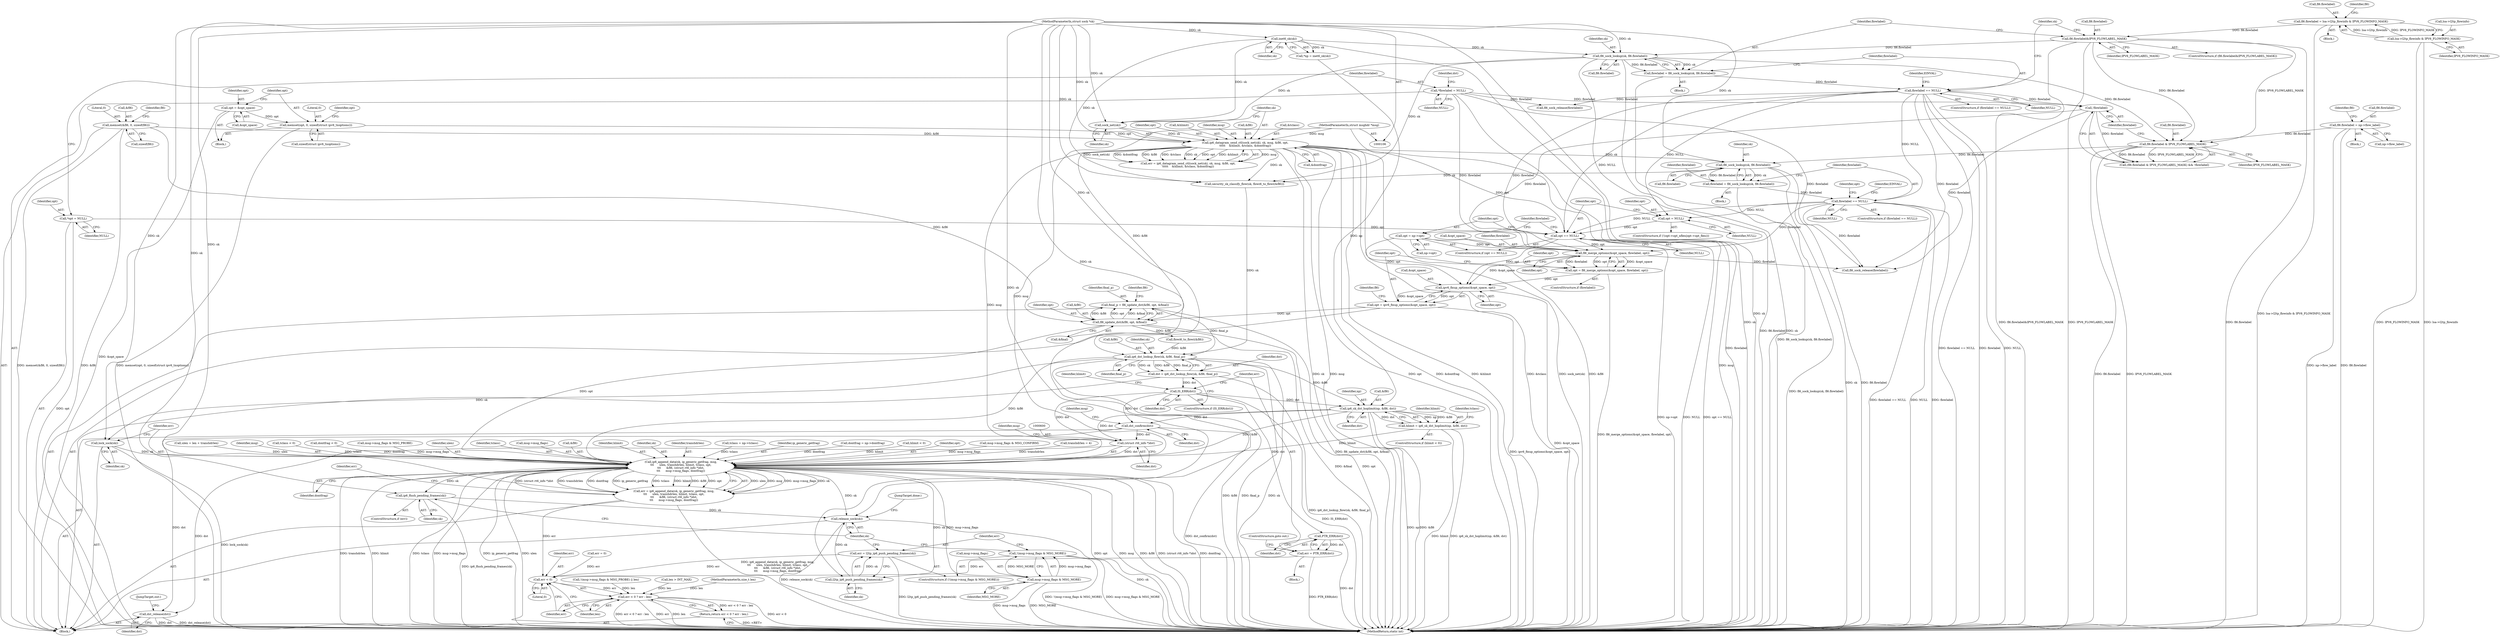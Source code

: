 digraph "0_linux_45f6fad84cc305103b28d73482b344d7f5b76f39_19@API" {
"1000487" [label="(Call,final_p = fl6_update_dst(&fl6, opt, &final))"];
"1000489" [label="(Call,fl6_update_dst(&fl6, opt, &final))"];
"1000181" [label="(Call,memset(&fl6, 0, sizeof(fl6)))"];
"1000357" [label="(Call,ip6_datagram_send_ctl(sock_net(sk), sk, msg, &fl6, opt,\n\t\t\t\t\t    &hlimit, &tclass, &dontfrag))"];
"1000358" [label="(Call,sock_net(sk))"];
"1000118" [label="(Call,inet6_sk(sk))"];
"1000107" [label="(MethodParameterIn,struct sock *sk)"];
"1000246" [label="(Call,fl6_sock_lookup(sk, fl6.flowlabel))"];
"1000238" [label="(Call,fl6.flowlabel&IPV6_FLOWLABEL_MASK)"];
"1000228" [label="(Call,fl6.flowlabel = lsa->l2tp_flowinfo & IPV6_FLOWINFO_MASK)"];
"1000232" [label="(Call,lsa->l2tp_flowinfo & IPV6_FLOWINFO_MASK)"];
"1000108" [label="(MethodParameterIn,struct msghdr *msg)"];
"1000344" [label="(Call,memset(opt, 0, sizeof(struct ipv6_txoptions)))"];
"1000340" [label="(Call,opt = &opt_space)"];
"1000434" [label="(Call,opt = ipv6_fixup_options(&opt_space, opt))"];
"1000436" [label="(Call,ipv6_fixup_options(&opt_space, opt))"];
"1000429" [label="(Call,fl6_merge_options(&opt_space, flowlabel, opt))"];
"1000125" [label="(Call,*flowlabel = NULL)"];
"1000252" [label="(Call,flowlabel == NULL)"];
"1000244" [label="(Call,flowlabel = fl6_sock_lookup(sk, fl6.flowlabel))"];
"1000387" [label="(Call,!flowlabel)"];
"1000398" [label="(Call,flowlabel == NULL)"];
"1000390" [label="(Call,flowlabel = fl6_sock_lookup(sk, fl6.flowlabel))"];
"1000392" [label="(Call,fl6_sock_lookup(sk, fl6.flowlabel))"];
"1000382" [label="(Call,fl6.flowlabel & IPV6_FLOWLABEL_MASK)"];
"1000315" [label="(Call,fl6.flowlabel = np->flow_label)"];
"1000417" [label="(Call,opt == NULL)"];
"1000413" [label="(Call,opt = NULL)"];
"1000121" [label="(Call,*opt = NULL)"];
"1000420" [label="(Call,opt = np->opt)"];
"1000427" [label="(Call,opt = fl6_merge_options(&opt_space, flowlabel, opt))"];
"1000533" [label="(Call,ip6_dst_lookup_flow(sk, &fl6, final_p))"];
"1000531" [label="(Call,dst = ip6_dst_lookup_flow(sk, &fl6, final_p))"];
"1000539" [label="(Call,IS_ERR(dst))"];
"1000544" [label="(Call,PTR_ERR(dst))"];
"1000542" [label="(Call,err = PTR_ERR(dst))"];
"1000632" [label="(Call,err < 0)"];
"1000631" [label="(Call,err < 0 ? err : len)"];
"1000630" [label="(Return,return err < 0 ? err : len;)"];
"1000553" [label="(Call,ip6_sk_dst_hoplimit(np, &fl6, dst))"];
"1000551" [label="(Call,hlimit = ip6_sk_dst_hoplimit(np, &fl6, dst))"];
"1000588" [label="(Call,ip6_append_data(sk, ip_generic_getfrag, msg,\n\t\t\t      ulen, transhdrlen, hlimit, tclass, opt,\n\t\t\t      &fl6, (struct rt6_info *)dst,\n\t\t\t      msg->msg_flags, dontfrag))"];
"1000586" [label="(Call,err = ip6_append_data(sk, ip_generic_getfrag, msg,\n\t\t\t      ulen, transhdrlen, hlimit, tclass, opt,\n\t\t\t      &fl6, (struct rt6_info *)dst,\n\t\t\t      msg->msg_flags, dontfrag))"];
"1000608" [label="(Call,ip6_flush_pending_frames(sk))"];
"1000622" [label="(Call,release_sock(sk))"];
"1000613" [label="(Call,msg->msg_flags & MSG_MORE)"];
"1000612" [label="(Call,!(msg->msg_flags & MSG_MORE))"];
"1000620" [label="(Call,l2tp_ip6_push_pending_frames(sk))"];
"1000618" [label="(Call,err = l2tp_ip6_push_pending_frames(sk))"];
"1000599" [label="(Call,(struct rt6_info *)dst)"];
"1000625" [label="(Call,dst_release(dst))"];
"1000638" [label="(Call,dst_confirm(dst))"];
"1000584" [label="(Call,lock_sock(sk))"];
"1000251" [label="(ControlStructure,if (flowlabel == NULL))"];
"1000388" [label="(Identifier,flowlabel)"];
"1000632" [label="(Call,err < 0)"];
"1000391" [label="(Identifier,flowlabel)"];
"1000488" [label="(Identifier,final_p)"];
"1000386" [label="(Identifier,IPV6_FLOWLABEL_MASK)"];
"1000184" [label="(Literal,0)"];
"1000490" [label="(Call,&fl6)"];
"1000359" [label="(Identifier,sk)"];
"1000107" [label="(MethodParameterIn,struct sock *sk)"];
"1000439" [label="(Identifier,opt)"];
"1000552" [label="(Identifier,hlimit)"];
"1000127" [label="(Identifier,NULL)"];
"1000232" [label="(Call,lsa->l2tp_flowinfo & IPV6_FLOWINFO_MASK)"];
"1000585" [label="(Identifier,sk)"];
"1000422" [label="(Call,np->opt)"];
"1000389" [label="(Block,)"];
"1000542" [label="(Call,err = PTR_ERR(dst))"];
"1000528" [label="(Call,flowi6_to_flowi(&fl6))"];
"1000393" [label="(Identifier,sk)"];
"1000437" [label="(Call,&opt_space)"];
"1000608" [label="(Call,ip6_flush_pending_frames(sk))"];
"1000532" [label="(Identifier,dst)"];
"1000633" [label="(Identifier,err)"];
"1000428" [label="(Identifier,opt)"];
"1000419" [label="(Identifier,NULL)"];
"1000125" [label="(Call,*flowlabel = NULL)"];
"1000252" [label="(Call,flowlabel == NULL)"];
"1000315" [label="(Call,fl6.flowlabel = np->flow_label)"];
"1000416" [label="(ControlStructure,if (opt == NULL))"];
"1000346" [label="(Literal,0)"];
"1000548" [label="(Call,hlimit < 0)"];
"1000613" [label="(Call,msg->msg_flags & MSG_MORE)"];
"1000130" [label="(Identifier,dst)"];
"1000340" [label="(Call,opt = &opt_space)"];
"1000545" [label="(Identifier,dst)"];
"1000229" [label="(Call,fl6.flowlabel)"];
"1000357" [label="(Call,ip6_datagram_send_ctl(sock_net(sk), sk, msg, &fl6, opt,\n\t\t\t\t\t    &hlimit, &tclass, &dontfrag))"];
"1000122" [label="(Identifier,opt)"];
"1000596" [label="(Identifier,opt)"];
"1000420" [label="(Call,opt = np->opt)"];
"1000390" [label="(Call,flowlabel = fl6_sock_lookup(sk, fl6.flowlabel))"];
"1000399" [label="(Identifier,flowlabel)"];
"1000425" [label="(ControlStructure,if (flowlabel))"];
"1000533" [label="(Call,ip6_dst_lookup_flow(sk, &fl6, final_p))"];
"1000588" [label="(Call,ip6_append_data(sk, ip_generic_getfrag, msg,\n\t\t\t      ulen, transhdrlen, hlimit, tclass, opt,\n\t\t\t      &fl6, (struct rt6_info *)dst,\n\t\t\t      msg->msg_flags, dontfrag))"];
"1000534" [label="(Identifier,sk)"];
"1000236" [label="(Identifier,IPV6_FLOWINFO_MASK)"];
"1000316" [label="(Call,fl6.flowlabel)"];
"1000421" [label="(Identifier,opt)"];
"1000635" [label="(Identifier,err)"];
"1000553" [label="(Call,ip6_sk_dst_hoplimit(np, &fl6, dst))"];
"1000239" [label="(Call,fl6.flowlabel)"];
"1000362" [label="(Call,&fl6)"];
"1000577" [label="(Call,msg->msg_flags & MSG_CONFIRM)"];
"1000155" [label="(Call,transhdrlen = 4)"];
"1000623" [label="(Identifier,sk)"];
"1000650" [label="(Call,err = 0)"];
"1000408" [label="(Identifier,opt)"];
"1000584" [label="(Call,lock_sock(sk))"];
"1000638" [label="(Call,dst_confirm(dst))"];
"1000560" [label="(Identifier,tclass)"];
"1000554" [label="(Identifier,np)"];
"1000126" [label="(Identifier,flowlabel)"];
"1000607" [label="(Identifier,err)"];
"1000617" [label="(Identifier,MSG_MORE)"];
"1000645" [label="(Identifier,msg)"];
"1000159" [label="(Call,ulen = len + transhdrlen)"];
"1000392" [label="(Call,fl6_sock_lookup(sk, fl6.flowlabel))"];
"1000344" [label="(Call,memset(opt, 0, sizeof(struct ipv6_txoptions)))"];
"1000591" [label="(Identifier,msg)"];
"1000559" [label="(Call,tclass < 0)"];
"1000394" [label="(Call,fl6.flowlabel)"];
"1000568" [label="(Call,dontfrag < 0)"];
"1000612" [label="(Call,!(msg->msg_flags & MSG_MORE))"];
"1000538" [label="(ControlStructure,if (IS_ERR(dst)))"];
"1000435" [label="(Identifier,opt)"];
"1000551" [label="(Call,hlimit = ip6_sk_dst_hoplimit(np, &fl6, dst))"];
"1000487" [label="(Call,final_p = fl6_update_dst(&fl6, opt, &final))"];
"1000119" [label="(Identifier,sk)"];
"1000643" [label="(Call,msg->msg_flags & MSG_PROBE)"];
"1000489" [label="(Call,fl6_update_dst(&fl6, opt, &final))"];
"1000622" [label="(Call,release_sock(sk))"];
"1000434" [label="(Call,opt = ipv6_fixup_options(&opt_space, opt))"];
"1000325" [label="(Identifier,fl6)"];
"1000606" [label="(ControlStructure,if (err))"];
"1000248" [label="(Call,fl6.flowlabel)"];
"1000418" [label="(Identifier,opt)"];
"1000436" [label="(Call,ipv6_fixup_options(&opt_space, opt))"];
"1000397" [label="(ControlStructure,if (flowlabel == NULL))"];
"1000417" [label="(Call,opt == NULL)"];
"1000414" [label="(Identifier,opt)"];
"1000592" [label="(Identifier,ulen)"];
"1000618" [label="(Call,err = l2tp_ip6_push_pending_frames(sk))"];
"1000499" [label="(Identifier,fl6)"];
"1000595" [label="(Identifier,tclass)"];
"1000367" [label="(Call,&tclass)"];
"1000240" [label="(Identifier,fl6)"];
"1000609" [label="(Identifier,sk)"];
"1000369" [label="(Call,&dontfrag)"];
"1000433" [label="(Identifier,opt)"];
"1000121" [label="(Call,*opt = NULL)"];
"1000526" [label="(Call,security_sk_classify_flow(sk, flowi6_to_flowi(&fl6)))"];
"1000382" [label="(Call,fl6.flowlabel & IPV6_FLOWLABEL_MASK)"];
"1000630" [label="(Return,return err < 0 ? err : len;)"];
"1000627" [label="(JumpTarget,out:)"];
"1000641" [label="(Call,!(msg->msg_flags & MSG_PROBE) || len)"];
"1000626" [label="(Identifier,dst)"];
"1000654" [label="(MethodReturn,static int)"];
"1000116" [label="(Call,*np = inet6_sk(sk))"];
"1000535" [label="(Call,&fl6)"];
"1000185" [label="(Call,sizeof(fl6))"];
"1000181" [label="(Call,memset(&fl6, 0, sizeof(fl6)))"];
"1000347" [label="(Call,sizeof(struct ipv6_txoptions))"];
"1000547" [label="(ControlStructure,if (hlimit < 0))"];
"1000345" [label="(Identifier,opt)"];
"1000602" [label="(Call,msg->msg_flags)"];
"1000625" [label="(Call,dst_release(dst))"];
"1000492" [label="(Identifier,opt)"];
"1000361" [label="(Identifier,msg)"];
"1000358" [label="(Call,sock_net(sk))"];
"1000228" [label="(Call,fl6.flowlabel = lsa->l2tp_flowinfo & IPV6_FLOWINFO_MASK)"];
"1000244" [label="(Call,flowlabel = fl6_sock_lookup(sk, fl6.flowlabel))"];
"1000557" [label="(Identifier,dst)"];
"1000233" [label="(Call,lsa->l2tp_flowinfo)"];
"1000351" [label="(Identifier,opt)"];
"1000628" [label="(Call,fl6_sock_release(flowlabel))"];
"1000619" [label="(Identifier,err)"];
"1000601" [label="(Identifier,dst)"];
"1000597" [label="(Call,&fl6)"];
"1000493" [label="(Call,&final)"];
"1000110" [label="(Block,)"];
"1000531" [label="(Call,dst = ip6_dst_lookup_flow(sk, &fl6, final_p))"];
"1000319" [label="(Call,np->flow_label)"];
"1000631" [label="(Call,err < 0 ? err : len)"];
"1000555" [label="(Call,&fl6)"];
"1000166" [label="(Call,len > INT_MAX)"];
"1000398" [label="(Call,flowlabel == NULL)"];
"1000639" [label="(Identifier,dst)"];
"1000586" [label="(Call,err = ip6_append_data(sk, ip_generic_getfrag, msg,\n\t\t\t      ulen, transhdrlen, hlimit, tclass, opt,\n\t\t\t      &fl6, (struct rt6_info *)dst,\n\t\t\t      msg->msg_flags, dontfrag))"];
"1000123" [label="(Identifier,NULL)"];
"1000537" [label="(Identifier,final_p)"];
"1000238" [label="(Call,fl6.flowlabel&IPV6_FLOWLABEL_MASK)"];
"1000245" [label="(Identifier,flowlabel)"];
"1000246" [label="(Call,fl6_sock_lookup(sk, fl6.flowlabel))"];
"1000262" [label="(Identifier,sk)"];
"1000605" [label="(Identifier,dontfrag)"];
"1000341" [label="(Identifier,opt)"];
"1000387" [label="(Call,!flowlabel)"];
"1000415" [label="(Identifier,NULL)"];
"1000442" [label="(Identifier,fl6)"];
"1000299" [label="(Block,)"];
"1000540" [label="(Identifier,dst)"];
"1000381" [label="(Call,(fl6.flowlabel & IPV6_FLOWLABEL_MASK) && !flowlabel)"];
"1000614" [label="(Call,msg->msg_flags)"];
"1000257" [label="(Identifier,EINVAL)"];
"1000620" [label="(Call,l2tp_ip6_push_pending_frames(sk))"];
"1000108" [label="(MethodParameterIn,struct msghdr *msg)"];
"1000242" [label="(Identifier,IPV6_FLOWLABEL_MASK)"];
"1000621" [label="(Identifier,sk)"];
"1000237" [label="(ControlStructure,if (fl6.flowlabel&IPV6_FLOWLABEL_MASK))"];
"1000118" [label="(Call,inet6_sk(sk))"];
"1000342" [label="(Call,&opt_space)"];
"1000611" [label="(ControlStructure,if (!(msg->msg_flags & MSG_MORE)))"];
"1000594" [label="(Identifier,hlimit)"];
"1000589" [label="(Identifier,sk)"];
"1000593" [label="(Identifier,transhdrlen)"];
"1000227" [label="(Block,)"];
"1000413" [label="(Call,opt = NULL)"];
"1000636" [label="(Identifier,len)"];
"1000383" [label="(Call,fl6.flowlabel)"];
"1000541" [label="(Block,)"];
"1000403" [label="(Identifier,EINVAL)"];
"1000549" [label="(Identifier,hlimit)"];
"1000603" [label="(Identifier,msg)"];
"1000360" [label="(Identifier,sk)"];
"1000364" [label="(Identifier,opt)"];
"1000562" [label="(Call,tclass = np->tclass)"];
"1000590" [label="(Identifier,ip_generic_getfrag)"];
"1000376" [label="(Call,fl6_sock_release(flowlabel))"];
"1000587" [label="(Identifier,err)"];
"1000253" [label="(Identifier,flowlabel)"];
"1000543" [label="(Identifier,err)"];
"1000243" [label="(Block,)"];
"1000624" [label="(JumpTarget,done:)"];
"1000339" [label="(Block,)"];
"1000427" [label="(Call,opt = fl6_merge_options(&opt_space, flowlabel, opt))"];
"1000539" [label="(Call,IS_ERR(dst))"];
"1000546" [label="(ControlStructure,goto out;)"];
"1000400" [label="(Identifier,NULL)"];
"1000599" [label="(Call,(struct rt6_info *)dst)"];
"1000109" [label="(MethodParameterIn,size_t len)"];
"1000254" [label="(Identifier,NULL)"];
"1000365" [label="(Call,&hlimit)"];
"1000247" [label="(Identifier,sk)"];
"1000544" [label="(Call,PTR_ERR(dst))"];
"1000634" [label="(Literal,0)"];
"1000426" [label="(Identifier,flowlabel)"];
"1000355" [label="(Call,err = ip6_datagram_send_ctl(sock_net(sk), sk, msg, &fl6, opt,\n\t\t\t\t\t    &hlimit, &tclass, &dontfrag))"];
"1000430" [label="(Call,&opt_space)"];
"1000189" [label="(Identifier,fl6)"];
"1000432" [label="(Identifier,flowlabel)"];
"1000429" [label="(Call,fl6_merge_options(&opt_space, flowlabel, opt))"];
"1000571" [label="(Call,dontfrag = np->dontfrag)"];
"1000182" [label="(Call,&fl6)"];
"1000404" [label="(ControlStructure,if (!(opt->opt_nflen|opt->opt_flen)))"];
"1000487" -> "1000110"  [label="AST: "];
"1000487" -> "1000489"  [label="CFG: "];
"1000488" -> "1000487"  [label="AST: "];
"1000489" -> "1000487"  [label="AST: "];
"1000499" -> "1000487"  [label="CFG: "];
"1000487" -> "1000654"  [label="DDG: fl6_update_dst(&fl6, opt, &final)"];
"1000489" -> "1000487"  [label="DDG: &fl6"];
"1000489" -> "1000487"  [label="DDG: opt"];
"1000489" -> "1000487"  [label="DDG: &final"];
"1000487" -> "1000533"  [label="DDG: final_p"];
"1000489" -> "1000493"  [label="CFG: "];
"1000490" -> "1000489"  [label="AST: "];
"1000492" -> "1000489"  [label="AST: "];
"1000493" -> "1000489"  [label="AST: "];
"1000489" -> "1000654"  [label="DDG: &final"];
"1000489" -> "1000654"  [label="DDG: opt"];
"1000181" -> "1000489"  [label="DDG: &fl6"];
"1000357" -> "1000489"  [label="DDG: &fl6"];
"1000434" -> "1000489"  [label="DDG: opt"];
"1000489" -> "1000528"  [label="DDG: &fl6"];
"1000489" -> "1000588"  [label="DDG: opt"];
"1000181" -> "1000110"  [label="AST: "];
"1000181" -> "1000185"  [label="CFG: "];
"1000182" -> "1000181"  [label="AST: "];
"1000184" -> "1000181"  [label="AST: "];
"1000185" -> "1000181"  [label="AST: "];
"1000189" -> "1000181"  [label="CFG: "];
"1000181" -> "1000654"  [label="DDG: &fl6"];
"1000181" -> "1000654"  [label="DDG: memset(&fl6, 0, sizeof(fl6))"];
"1000181" -> "1000357"  [label="DDG: &fl6"];
"1000357" -> "1000355"  [label="AST: "];
"1000357" -> "1000369"  [label="CFG: "];
"1000358" -> "1000357"  [label="AST: "];
"1000360" -> "1000357"  [label="AST: "];
"1000361" -> "1000357"  [label="AST: "];
"1000362" -> "1000357"  [label="AST: "];
"1000364" -> "1000357"  [label="AST: "];
"1000365" -> "1000357"  [label="AST: "];
"1000367" -> "1000357"  [label="AST: "];
"1000369" -> "1000357"  [label="AST: "];
"1000355" -> "1000357"  [label="CFG: "];
"1000357" -> "1000654"  [label="DDG: &hlimit"];
"1000357" -> "1000654"  [label="DDG: &dontfrag"];
"1000357" -> "1000654"  [label="DDG: msg"];
"1000357" -> "1000654"  [label="DDG: opt"];
"1000357" -> "1000654"  [label="DDG: sock_net(sk)"];
"1000357" -> "1000654"  [label="DDG: &tclass"];
"1000357" -> "1000654"  [label="DDG: sk"];
"1000357" -> "1000654"  [label="DDG: &fl6"];
"1000357" -> "1000355"  [label="DDG: msg"];
"1000357" -> "1000355"  [label="DDG: sock_net(sk)"];
"1000357" -> "1000355"  [label="DDG: &dontfrag"];
"1000357" -> "1000355"  [label="DDG: &fl6"];
"1000357" -> "1000355"  [label="DDG: &tclass"];
"1000357" -> "1000355"  [label="DDG: sk"];
"1000357" -> "1000355"  [label="DDG: opt"];
"1000357" -> "1000355"  [label="DDG: &hlimit"];
"1000358" -> "1000357"  [label="DDG: sk"];
"1000107" -> "1000357"  [label="DDG: sk"];
"1000108" -> "1000357"  [label="DDG: msg"];
"1000344" -> "1000357"  [label="DDG: opt"];
"1000357" -> "1000392"  [label="DDG: sk"];
"1000357" -> "1000417"  [label="DDG: opt"];
"1000357" -> "1000526"  [label="DDG: sk"];
"1000357" -> "1000588"  [label="DDG: msg"];
"1000358" -> "1000359"  [label="CFG: "];
"1000359" -> "1000358"  [label="AST: "];
"1000360" -> "1000358"  [label="CFG: "];
"1000118" -> "1000358"  [label="DDG: sk"];
"1000246" -> "1000358"  [label="DDG: sk"];
"1000107" -> "1000358"  [label="DDG: sk"];
"1000118" -> "1000116"  [label="AST: "];
"1000118" -> "1000119"  [label="CFG: "];
"1000119" -> "1000118"  [label="AST: "];
"1000116" -> "1000118"  [label="CFG: "];
"1000118" -> "1000654"  [label="DDG: sk"];
"1000118" -> "1000116"  [label="DDG: sk"];
"1000107" -> "1000118"  [label="DDG: sk"];
"1000118" -> "1000246"  [label="DDG: sk"];
"1000118" -> "1000526"  [label="DDG: sk"];
"1000107" -> "1000106"  [label="AST: "];
"1000107" -> "1000654"  [label="DDG: sk"];
"1000107" -> "1000246"  [label="DDG: sk"];
"1000107" -> "1000392"  [label="DDG: sk"];
"1000107" -> "1000526"  [label="DDG: sk"];
"1000107" -> "1000533"  [label="DDG: sk"];
"1000107" -> "1000584"  [label="DDG: sk"];
"1000107" -> "1000588"  [label="DDG: sk"];
"1000107" -> "1000608"  [label="DDG: sk"];
"1000107" -> "1000620"  [label="DDG: sk"];
"1000107" -> "1000622"  [label="DDG: sk"];
"1000246" -> "1000244"  [label="AST: "];
"1000246" -> "1000248"  [label="CFG: "];
"1000247" -> "1000246"  [label="AST: "];
"1000248" -> "1000246"  [label="AST: "];
"1000244" -> "1000246"  [label="CFG: "];
"1000246" -> "1000654"  [label="DDG: fl6.flowlabel"];
"1000246" -> "1000654"  [label="DDG: sk"];
"1000246" -> "1000244"  [label="DDG: sk"];
"1000246" -> "1000244"  [label="DDG: fl6.flowlabel"];
"1000238" -> "1000246"  [label="DDG: fl6.flowlabel"];
"1000246" -> "1000382"  [label="DDG: fl6.flowlabel"];
"1000246" -> "1000526"  [label="DDG: sk"];
"1000238" -> "1000237"  [label="AST: "];
"1000238" -> "1000242"  [label="CFG: "];
"1000239" -> "1000238"  [label="AST: "];
"1000242" -> "1000238"  [label="AST: "];
"1000245" -> "1000238"  [label="CFG: "];
"1000262" -> "1000238"  [label="CFG: "];
"1000238" -> "1000654"  [label="DDG: fl6.flowlabel"];
"1000238" -> "1000654"  [label="DDG: fl6.flowlabel&IPV6_FLOWLABEL_MASK"];
"1000238" -> "1000654"  [label="DDG: IPV6_FLOWLABEL_MASK"];
"1000228" -> "1000238"  [label="DDG: fl6.flowlabel"];
"1000238" -> "1000382"  [label="DDG: fl6.flowlabel"];
"1000238" -> "1000382"  [label="DDG: IPV6_FLOWLABEL_MASK"];
"1000228" -> "1000227"  [label="AST: "];
"1000228" -> "1000232"  [label="CFG: "];
"1000229" -> "1000228"  [label="AST: "];
"1000232" -> "1000228"  [label="AST: "];
"1000240" -> "1000228"  [label="CFG: "];
"1000228" -> "1000654"  [label="DDG: lsa->l2tp_flowinfo & IPV6_FLOWINFO_MASK"];
"1000232" -> "1000228"  [label="DDG: lsa->l2tp_flowinfo"];
"1000232" -> "1000228"  [label="DDG: IPV6_FLOWINFO_MASK"];
"1000232" -> "1000236"  [label="CFG: "];
"1000233" -> "1000232"  [label="AST: "];
"1000236" -> "1000232"  [label="AST: "];
"1000232" -> "1000654"  [label="DDG: IPV6_FLOWINFO_MASK"];
"1000232" -> "1000654"  [label="DDG: lsa->l2tp_flowinfo"];
"1000108" -> "1000106"  [label="AST: "];
"1000108" -> "1000654"  [label="DDG: msg"];
"1000108" -> "1000588"  [label="DDG: msg"];
"1000344" -> "1000339"  [label="AST: "];
"1000344" -> "1000347"  [label="CFG: "];
"1000345" -> "1000344"  [label="AST: "];
"1000346" -> "1000344"  [label="AST: "];
"1000347" -> "1000344"  [label="AST: "];
"1000351" -> "1000344"  [label="CFG: "];
"1000344" -> "1000654"  [label="DDG: memset(opt, 0, sizeof(struct ipv6_txoptions))"];
"1000340" -> "1000344"  [label="DDG: opt"];
"1000340" -> "1000339"  [label="AST: "];
"1000340" -> "1000342"  [label="CFG: "];
"1000341" -> "1000340"  [label="AST: "];
"1000342" -> "1000340"  [label="AST: "];
"1000345" -> "1000340"  [label="CFG: "];
"1000340" -> "1000654"  [label="DDG: &opt_space"];
"1000434" -> "1000110"  [label="AST: "];
"1000434" -> "1000436"  [label="CFG: "];
"1000435" -> "1000434"  [label="AST: "];
"1000436" -> "1000434"  [label="AST: "];
"1000442" -> "1000434"  [label="CFG: "];
"1000434" -> "1000654"  [label="DDG: ipv6_fixup_options(&opt_space, opt)"];
"1000436" -> "1000434"  [label="DDG: &opt_space"];
"1000436" -> "1000434"  [label="DDG: opt"];
"1000436" -> "1000439"  [label="CFG: "];
"1000437" -> "1000436"  [label="AST: "];
"1000439" -> "1000436"  [label="AST: "];
"1000436" -> "1000654"  [label="DDG: &opt_space"];
"1000429" -> "1000436"  [label="DDG: &opt_space"];
"1000427" -> "1000436"  [label="DDG: opt"];
"1000417" -> "1000436"  [label="DDG: opt"];
"1000420" -> "1000436"  [label="DDG: opt"];
"1000429" -> "1000427"  [label="AST: "];
"1000429" -> "1000433"  [label="CFG: "];
"1000430" -> "1000429"  [label="AST: "];
"1000432" -> "1000429"  [label="AST: "];
"1000433" -> "1000429"  [label="AST: "];
"1000427" -> "1000429"  [label="CFG: "];
"1000429" -> "1000427"  [label="DDG: &opt_space"];
"1000429" -> "1000427"  [label="DDG: flowlabel"];
"1000429" -> "1000427"  [label="DDG: opt"];
"1000125" -> "1000429"  [label="DDG: flowlabel"];
"1000252" -> "1000429"  [label="DDG: flowlabel"];
"1000387" -> "1000429"  [label="DDG: flowlabel"];
"1000398" -> "1000429"  [label="DDG: flowlabel"];
"1000417" -> "1000429"  [label="DDG: opt"];
"1000420" -> "1000429"  [label="DDG: opt"];
"1000429" -> "1000628"  [label="DDG: flowlabel"];
"1000125" -> "1000110"  [label="AST: "];
"1000125" -> "1000127"  [label="CFG: "];
"1000126" -> "1000125"  [label="AST: "];
"1000127" -> "1000125"  [label="AST: "];
"1000130" -> "1000125"  [label="CFG: "];
"1000125" -> "1000654"  [label="DDG: flowlabel"];
"1000125" -> "1000376"  [label="DDG: flowlabel"];
"1000125" -> "1000387"  [label="DDG: flowlabel"];
"1000125" -> "1000628"  [label="DDG: flowlabel"];
"1000252" -> "1000251"  [label="AST: "];
"1000252" -> "1000254"  [label="CFG: "];
"1000253" -> "1000252"  [label="AST: "];
"1000254" -> "1000252"  [label="AST: "];
"1000257" -> "1000252"  [label="CFG: "];
"1000262" -> "1000252"  [label="CFG: "];
"1000252" -> "1000654"  [label="DDG: flowlabel"];
"1000252" -> "1000654"  [label="DDG: NULL"];
"1000252" -> "1000654"  [label="DDG: flowlabel == NULL"];
"1000244" -> "1000252"  [label="DDG: flowlabel"];
"1000252" -> "1000376"  [label="DDG: flowlabel"];
"1000252" -> "1000387"  [label="DDG: flowlabel"];
"1000252" -> "1000398"  [label="DDG: NULL"];
"1000252" -> "1000413"  [label="DDG: NULL"];
"1000252" -> "1000417"  [label="DDG: NULL"];
"1000252" -> "1000628"  [label="DDG: flowlabel"];
"1000244" -> "1000243"  [label="AST: "];
"1000245" -> "1000244"  [label="AST: "];
"1000253" -> "1000244"  [label="CFG: "];
"1000244" -> "1000654"  [label="DDG: fl6_sock_lookup(sk, fl6.flowlabel)"];
"1000387" -> "1000381"  [label="AST: "];
"1000387" -> "1000388"  [label="CFG: "];
"1000388" -> "1000387"  [label="AST: "];
"1000381" -> "1000387"  [label="CFG: "];
"1000387" -> "1000381"  [label="DDG: flowlabel"];
"1000387" -> "1000628"  [label="DDG: flowlabel"];
"1000398" -> "1000397"  [label="AST: "];
"1000398" -> "1000400"  [label="CFG: "];
"1000399" -> "1000398"  [label="AST: "];
"1000400" -> "1000398"  [label="AST: "];
"1000403" -> "1000398"  [label="CFG: "];
"1000408" -> "1000398"  [label="CFG: "];
"1000398" -> "1000654"  [label="DDG: flowlabel == NULL"];
"1000398" -> "1000654"  [label="DDG: NULL"];
"1000398" -> "1000654"  [label="DDG: flowlabel"];
"1000390" -> "1000398"  [label="DDG: flowlabel"];
"1000398" -> "1000413"  [label="DDG: NULL"];
"1000398" -> "1000417"  [label="DDG: NULL"];
"1000398" -> "1000628"  [label="DDG: flowlabel"];
"1000390" -> "1000389"  [label="AST: "];
"1000390" -> "1000392"  [label="CFG: "];
"1000391" -> "1000390"  [label="AST: "];
"1000392" -> "1000390"  [label="AST: "];
"1000399" -> "1000390"  [label="CFG: "];
"1000390" -> "1000654"  [label="DDG: fl6_sock_lookup(sk, fl6.flowlabel)"];
"1000392" -> "1000390"  [label="DDG: sk"];
"1000392" -> "1000390"  [label="DDG: fl6.flowlabel"];
"1000392" -> "1000394"  [label="CFG: "];
"1000393" -> "1000392"  [label="AST: "];
"1000394" -> "1000392"  [label="AST: "];
"1000392" -> "1000654"  [label="DDG: fl6.flowlabel"];
"1000392" -> "1000654"  [label="DDG: sk"];
"1000382" -> "1000392"  [label="DDG: fl6.flowlabel"];
"1000392" -> "1000526"  [label="DDG: sk"];
"1000382" -> "1000381"  [label="AST: "];
"1000382" -> "1000386"  [label="CFG: "];
"1000383" -> "1000382"  [label="AST: "];
"1000386" -> "1000382"  [label="AST: "];
"1000388" -> "1000382"  [label="CFG: "];
"1000381" -> "1000382"  [label="CFG: "];
"1000382" -> "1000654"  [label="DDG: fl6.flowlabel"];
"1000382" -> "1000654"  [label="DDG: IPV6_FLOWLABEL_MASK"];
"1000382" -> "1000381"  [label="DDG: fl6.flowlabel"];
"1000382" -> "1000381"  [label="DDG: IPV6_FLOWLABEL_MASK"];
"1000315" -> "1000382"  [label="DDG: fl6.flowlabel"];
"1000315" -> "1000299"  [label="AST: "];
"1000315" -> "1000319"  [label="CFG: "];
"1000316" -> "1000315"  [label="AST: "];
"1000319" -> "1000315"  [label="AST: "];
"1000325" -> "1000315"  [label="CFG: "];
"1000315" -> "1000654"  [label="DDG: fl6.flowlabel"];
"1000315" -> "1000654"  [label="DDG: np->flow_label"];
"1000417" -> "1000416"  [label="AST: "];
"1000417" -> "1000419"  [label="CFG: "];
"1000418" -> "1000417"  [label="AST: "];
"1000419" -> "1000417"  [label="AST: "];
"1000421" -> "1000417"  [label="CFG: "];
"1000426" -> "1000417"  [label="CFG: "];
"1000417" -> "1000654"  [label="DDG: opt == NULL"];
"1000417" -> "1000654"  [label="DDG: NULL"];
"1000413" -> "1000417"  [label="DDG: opt"];
"1000121" -> "1000417"  [label="DDG: opt"];
"1000413" -> "1000404"  [label="AST: "];
"1000413" -> "1000415"  [label="CFG: "];
"1000414" -> "1000413"  [label="AST: "];
"1000415" -> "1000413"  [label="AST: "];
"1000418" -> "1000413"  [label="CFG: "];
"1000121" -> "1000110"  [label="AST: "];
"1000121" -> "1000123"  [label="CFG: "];
"1000122" -> "1000121"  [label="AST: "];
"1000123" -> "1000121"  [label="AST: "];
"1000126" -> "1000121"  [label="CFG: "];
"1000121" -> "1000654"  [label="DDG: opt"];
"1000420" -> "1000416"  [label="AST: "];
"1000420" -> "1000422"  [label="CFG: "];
"1000421" -> "1000420"  [label="AST: "];
"1000422" -> "1000420"  [label="AST: "];
"1000426" -> "1000420"  [label="CFG: "];
"1000420" -> "1000654"  [label="DDG: np->opt"];
"1000427" -> "1000425"  [label="AST: "];
"1000428" -> "1000427"  [label="AST: "];
"1000435" -> "1000427"  [label="CFG: "];
"1000427" -> "1000654"  [label="DDG: fl6_merge_options(&opt_space, flowlabel, opt)"];
"1000533" -> "1000531"  [label="AST: "];
"1000533" -> "1000537"  [label="CFG: "];
"1000534" -> "1000533"  [label="AST: "];
"1000535" -> "1000533"  [label="AST: "];
"1000537" -> "1000533"  [label="AST: "];
"1000531" -> "1000533"  [label="CFG: "];
"1000533" -> "1000654"  [label="DDG: sk"];
"1000533" -> "1000654"  [label="DDG: &fl6"];
"1000533" -> "1000654"  [label="DDG: final_p"];
"1000533" -> "1000531"  [label="DDG: sk"];
"1000533" -> "1000531"  [label="DDG: &fl6"];
"1000533" -> "1000531"  [label="DDG: final_p"];
"1000526" -> "1000533"  [label="DDG: sk"];
"1000528" -> "1000533"  [label="DDG: &fl6"];
"1000533" -> "1000553"  [label="DDG: &fl6"];
"1000533" -> "1000584"  [label="DDG: sk"];
"1000533" -> "1000588"  [label="DDG: &fl6"];
"1000531" -> "1000110"  [label="AST: "];
"1000532" -> "1000531"  [label="AST: "];
"1000540" -> "1000531"  [label="CFG: "];
"1000531" -> "1000654"  [label="DDG: ip6_dst_lookup_flow(sk, &fl6, final_p)"];
"1000531" -> "1000539"  [label="DDG: dst"];
"1000539" -> "1000538"  [label="AST: "];
"1000539" -> "1000540"  [label="CFG: "];
"1000540" -> "1000539"  [label="AST: "];
"1000543" -> "1000539"  [label="CFG: "];
"1000549" -> "1000539"  [label="CFG: "];
"1000539" -> "1000654"  [label="DDG: IS_ERR(dst)"];
"1000539" -> "1000544"  [label="DDG: dst"];
"1000539" -> "1000553"  [label="DDG: dst"];
"1000539" -> "1000599"  [label="DDG: dst"];
"1000539" -> "1000638"  [label="DDG: dst"];
"1000544" -> "1000542"  [label="AST: "];
"1000544" -> "1000545"  [label="CFG: "];
"1000545" -> "1000544"  [label="AST: "];
"1000542" -> "1000544"  [label="CFG: "];
"1000544" -> "1000654"  [label="DDG: dst"];
"1000544" -> "1000542"  [label="DDG: dst"];
"1000542" -> "1000541"  [label="AST: "];
"1000543" -> "1000542"  [label="AST: "];
"1000546" -> "1000542"  [label="CFG: "];
"1000542" -> "1000654"  [label="DDG: PTR_ERR(dst)"];
"1000542" -> "1000632"  [label="DDG: err"];
"1000632" -> "1000631"  [label="AST: "];
"1000632" -> "1000634"  [label="CFG: "];
"1000633" -> "1000632"  [label="AST: "];
"1000634" -> "1000632"  [label="AST: "];
"1000635" -> "1000632"  [label="CFG: "];
"1000636" -> "1000632"  [label="CFG: "];
"1000632" -> "1000631"  [label="DDG: err"];
"1000650" -> "1000632"  [label="DDG: err"];
"1000586" -> "1000632"  [label="DDG: err"];
"1000618" -> "1000632"  [label="DDG: err"];
"1000631" -> "1000630"  [label="AST: "];
"1000631" -> "1000635"  [label="CFG: "];
"1000631" -> "1000636"  [label="CFG: "];
"1000635" -> "1000631"  [label="AST: "];
"1000636" -> "1000631"  [label="AST: "];
"1000630" -> "1000631"  [label="CFG: "];
"1000631" -> "1000654"  [label="DDG: err < 0"];
"1000631" -> "1000654"  [label="DDG: err < 0 ? err : len"];
"1000631" -> "1000654"  [label="DDG: err"];
"1000631" -> "1000654"  [label="DDG: len"];
"1000631" -> "1000630"  [label="DDG: err < 0 ? err : len"];
"1000166" -> "1000631"  [label="DDG: len"];
"1000641" -> "1000631"  [label="DDG: len"];
"1000109" -> "1000631"  [label="DDG: len"];
"1000630" -> "1000110"  [label="AST: "];
"1000654" -> "1000630"  [label="CFG: "];
"1000630" -> "1000654"  [label="DDG: <RET>"];
"1000553" -> "1000551"  [label="AST: "];
"1000553" -> "1000557"  [label="CFG: "];
"1000554" -> "1000553"  [label="AST: "];
"1000555" -> "1000553"  [label="AST: "];
"1000557" -> "1000553"  [label="AST: "];
"1000551" -> "1000553"  [label="CFG: "];
"1000553" -> "1000654"  [label="DDG: np"];
"1000553" -> "1000654"  [label="DDG: &fl6"];
"1000553" -> "1000551"  [label="DDG: np"];
"1000553" -> "1000551"  [label="DDG: &fl6"];
"1000553" -> "1000551"  [label="DDG: dst"];
"1000116" -> "1000553"  [label="DDG: np"];
"1000553" -> "1000588"  [label="DDG: &fl6"];
"1000553" -> "1000599"  [label="DDG: dst"];
"1000553" -> "1000638"  [label="DDG: dst"];
"1000551" -> "1000547"  [label="AST: "];
"1000552" -> "1000551"  [label="AST: "];
"1000560" -> "1000551"  [label="CFG: "];
"1000551" -> "1000654"  [label="DDG: ip6_sk_dst_hoplimit(np, &fl6, dst)"];
"1000551" -> "1000654"  [label="DDG: hlimit"];
"1000551" -> "1000588"  [label="DDG: hlimit"];
"1000588" -> "1000586"  [label="AST: "];
"1000588" -> "1000605"  [label="CFG: "];
"1000589" -> "1000588"  [label="AST: "];
"1000590" -> "1000588"  [label="AST: "];
"1000591" -> "1000588"  [label="AST: "];
"1000592" -> "1000588"  [label="AST: "];
"1000593" -> "1000588"  [label="AST: "];
"1000594" -> "1000588"  [label="AST: "];
"1000595" -> "1000588"  [label="AST: "];
"1000596" -> "1000588"  [label="AST: "];
"1000597" -> "1000588"  [label="AST: "];
"1000599" -> "1000588"  [label="AST: "];
"1000602" -> "1000588"  [label="AST: "];
"1000605" -> "1000588"  [label="AST: "];
"1000586" -> "1000588"  [label="CFG: "];
"1000588" -> "1000654"  [label="DDG: (struct rt6_info *)dst"];
"1000588" -> "1000654"  [label="DDG: tclass"];
"1000588" -> "1000654"  [label="DDG: ip_generic_getfrag"];
"1000588" -> "1000654"  [label="DDG: &fl6"];
"1000588" -> "1000654"  [label="DDG: msg->msg_flags"];
"1000588" -> "1000654"  [label="DDG: ulen"];
"1000588" -> "1000654"  [label="DDG: opt"];
"1000588" -> "1000654"  [label="DDG: msg"];
"1000588" -> "1000654"  [label="DDG: dontfrag"];
"1000588" -> "1000654"  [label="DDG: hlimit"];
"1000588" -> "1000654"  [label="DDG: transhdrlen"];
"1000588" -> "1000586"  [label="DDG: ulen"];
"1000588" -> "1000586"  [label="DDG: msg"];
"1000588" -> "1000586"  [label="DDG: msg->msg_flags"];
"1000588" -> "1000586"  [label="DDG: sk"];
"1000588" -> "1000586"  [label="DDG: (struct rt6_info *)dst"];
"1000588" -> "1000586"  [label="DDG: transhdrlen"];
"1000588" -> "1000586"  [label="DDG: dontfrag"];
"1000588" -> "1000586"  [label="DDG: ip_generic_getfrag"];
"1000588" -> "1000586"  [label="DDG: tclass"];
"1000588" -> "1000586"  [label="DDG: hlimit"];
"1000588" -> "1000586"  [label="DDG: &fl6"];
"1000588" -> "1000586"  [label="DDG: opt"];
"1000584" -> "1000588"  [label="DDG: sk"];
"1000159" -> "1000588"  [label="DDG: ulen"];
"1000155" -> "1000588"  [label="DDG: transhdrlen"];
"1000548" -> "1000588"  [label="DDG: hlimit"];
"1000559" -> "1000588"  [label="DDG: tclass"];
"1000562" -> "1000588"  [label="DDG: tclass"];
"1000599" -> "1000588"  [label="DDG: dst"];
"1000643" -> "1000588"  [label="DDG: msg->msg_flags"];
"1000577" -> "1000588"  [label="DDG: msg->msg_flags"];
"1000568" -> "1000588"  [label="DDG: dontfrag"];
"1000571" -> "1000588"  [label="DDG: dontfrag"];
"1000588" -> "1000608"  [label="DDG: sk"];
"1000588" -> "1000613"  [label="DDG: msg->msg_flags"];
"1000588" -> "1000620"  [label="DDG: sk"];
"1000588" -> "1000622"  [label="DDG: sk"];
"1000586" -> "1000110"  [label="AST: "];
"1000587" -> "1000586"  [label="AST: "];
"1000607" -> "1000586"  [label="CFG: "];
"1000586" -> "1000654"  [label="DDG: ip6_append_data(sk, ip_generic_getfrag, msg,\n\t\t\t      ulen, transhdrlen, hlimit, tclass, opt,\n\t\t\t      &fl6, (struct rt6_info *)dst,\n\t\t\t      msg->msg_flags, dontfrag)"];
"1000608" -> "1000606"  [label="AST: "];
"1000608" -> "1000609"  [label="CFG: "];
"1000609" -> "1000608"  [label="AST: "];
"1000623" -> "1000608"  [label="CFG: "];
"1000608" -> "1000654"  [label="DDG: ip6_flush_pending_frames(sk)"];
"1000608" -> "1000622"  [label="DDG: sk"];
"1000622" -> "1000110"  [label="AST: "];
"1000622" -> "1000623"  [label="CFG: "];
"1000623" -> "1000622"  [label="AST: "];
"1000624" -> "1000622"  [label="CFG: "];
"1000622" -> "1000654"  [label="DDG: release_sock(sk)"];
"1000622" -> "1000654"  [label="DDG: sk"];
"1000620" -> "1000622"  [label="DDG: sk"];
"1000613" -> "1000612"  [label="AST: "];
"1000613" -> "1000617"  [label="CFG: "];
"1000614" -> "1000613"  [label="AST: "];
"1000617" -> "1000613"  [label="AST: "];
"1000612" -> "1000613"  [label="CFG: "];
"1000613" -> "1000654"  [label="DDG: msg->msg_flags"];
"1000613" -> "1000654"  [label="DDG: MSG_MORE"];
"1000613" -> "1000612"  [label="DDG: msg->msg_flags"];
"1000613" -> "1000612"  [label="DDG: MSG_MORE"];
"1000612" -> "1000611"  [label="AST: "];
"1000619" -> "1000612"  [label="CFG: "];
"1000623" -> "1000612"  [label="CFG: "];
"1000612" -> "1000654"  [label="DDG: msg->msg_flags & MSG_MORE"];
"1000612" -> "1000654"  [label="DDG: !(msg->msg_flags & MSG_MORE)"];
"1000620" -> "1000618"  [label="AST: "];
"1000620" -> "1000621"  [label="CFG: "];
"1000621" -> "1000620"  [label="AST: "];
"1000618" -> "1000620"  [label="CFG: "];
"1000620" -> "1000618"  [label="DDG: sk"];
"1000618" -> "1000611"  [label="AST: "];
"1000619" -> "1000618"  [label="AST: "];
"1000623" -> "1000618"  [label="CFG: "];
"1000618" -> "1000654"  [label="DDG: l2tp_ip6_push_pending_frames(sk)"];
"1000599" -> "1000601"  [label="CFG: "];
"1000600" -> "1000599"  [label="AST: "];
"1000601" -> "1000599"  [label="AST: "];
"1000603" -> "1000599"  [label="CFG: "];
"1000638" -> "1000599"  [label="DDG: dst"];
"1000599" -> "1000625"  [label="DDG: dst"];
"1000625" -> "1000110"  [label="AST: "];
"1000625" -> "1000626"  [label="CFG: "];
"1000626" -> "1000625"  [label="AST: "];
"1000627" -> "1000625"  [label="CFG: "];
"1000625" -> "1000654"  [label="DDG: dst"];
"1000625" -> "1000654"  [label="DDG: dst_release(dst)"];
"1000638" -> "1000625"  [label="DDG: dst"];
"1000638" -> "1000110"  [label="AST: "];
"1000638" -> "1000639"  [label="CFG: "];
"1000639" -> "1000638"  [label="AST: "];
"1000645" -> "1000638"  [label="CFG: "];
"1000638" -> "1000654"  [label="DDG: dst_confirm(dst)"];
"1000584" -> "1000110"  [label="AST: "];
"1000584" -> "1000585"  [label="CFG: "];
"1000585" -> "1000584"  [label="AST: "];
"1000587" -> "1000584"  [label="CFG: "];
"1000584" -> "1000654"  [label="DDG: lock_sock(sk)"];
}
